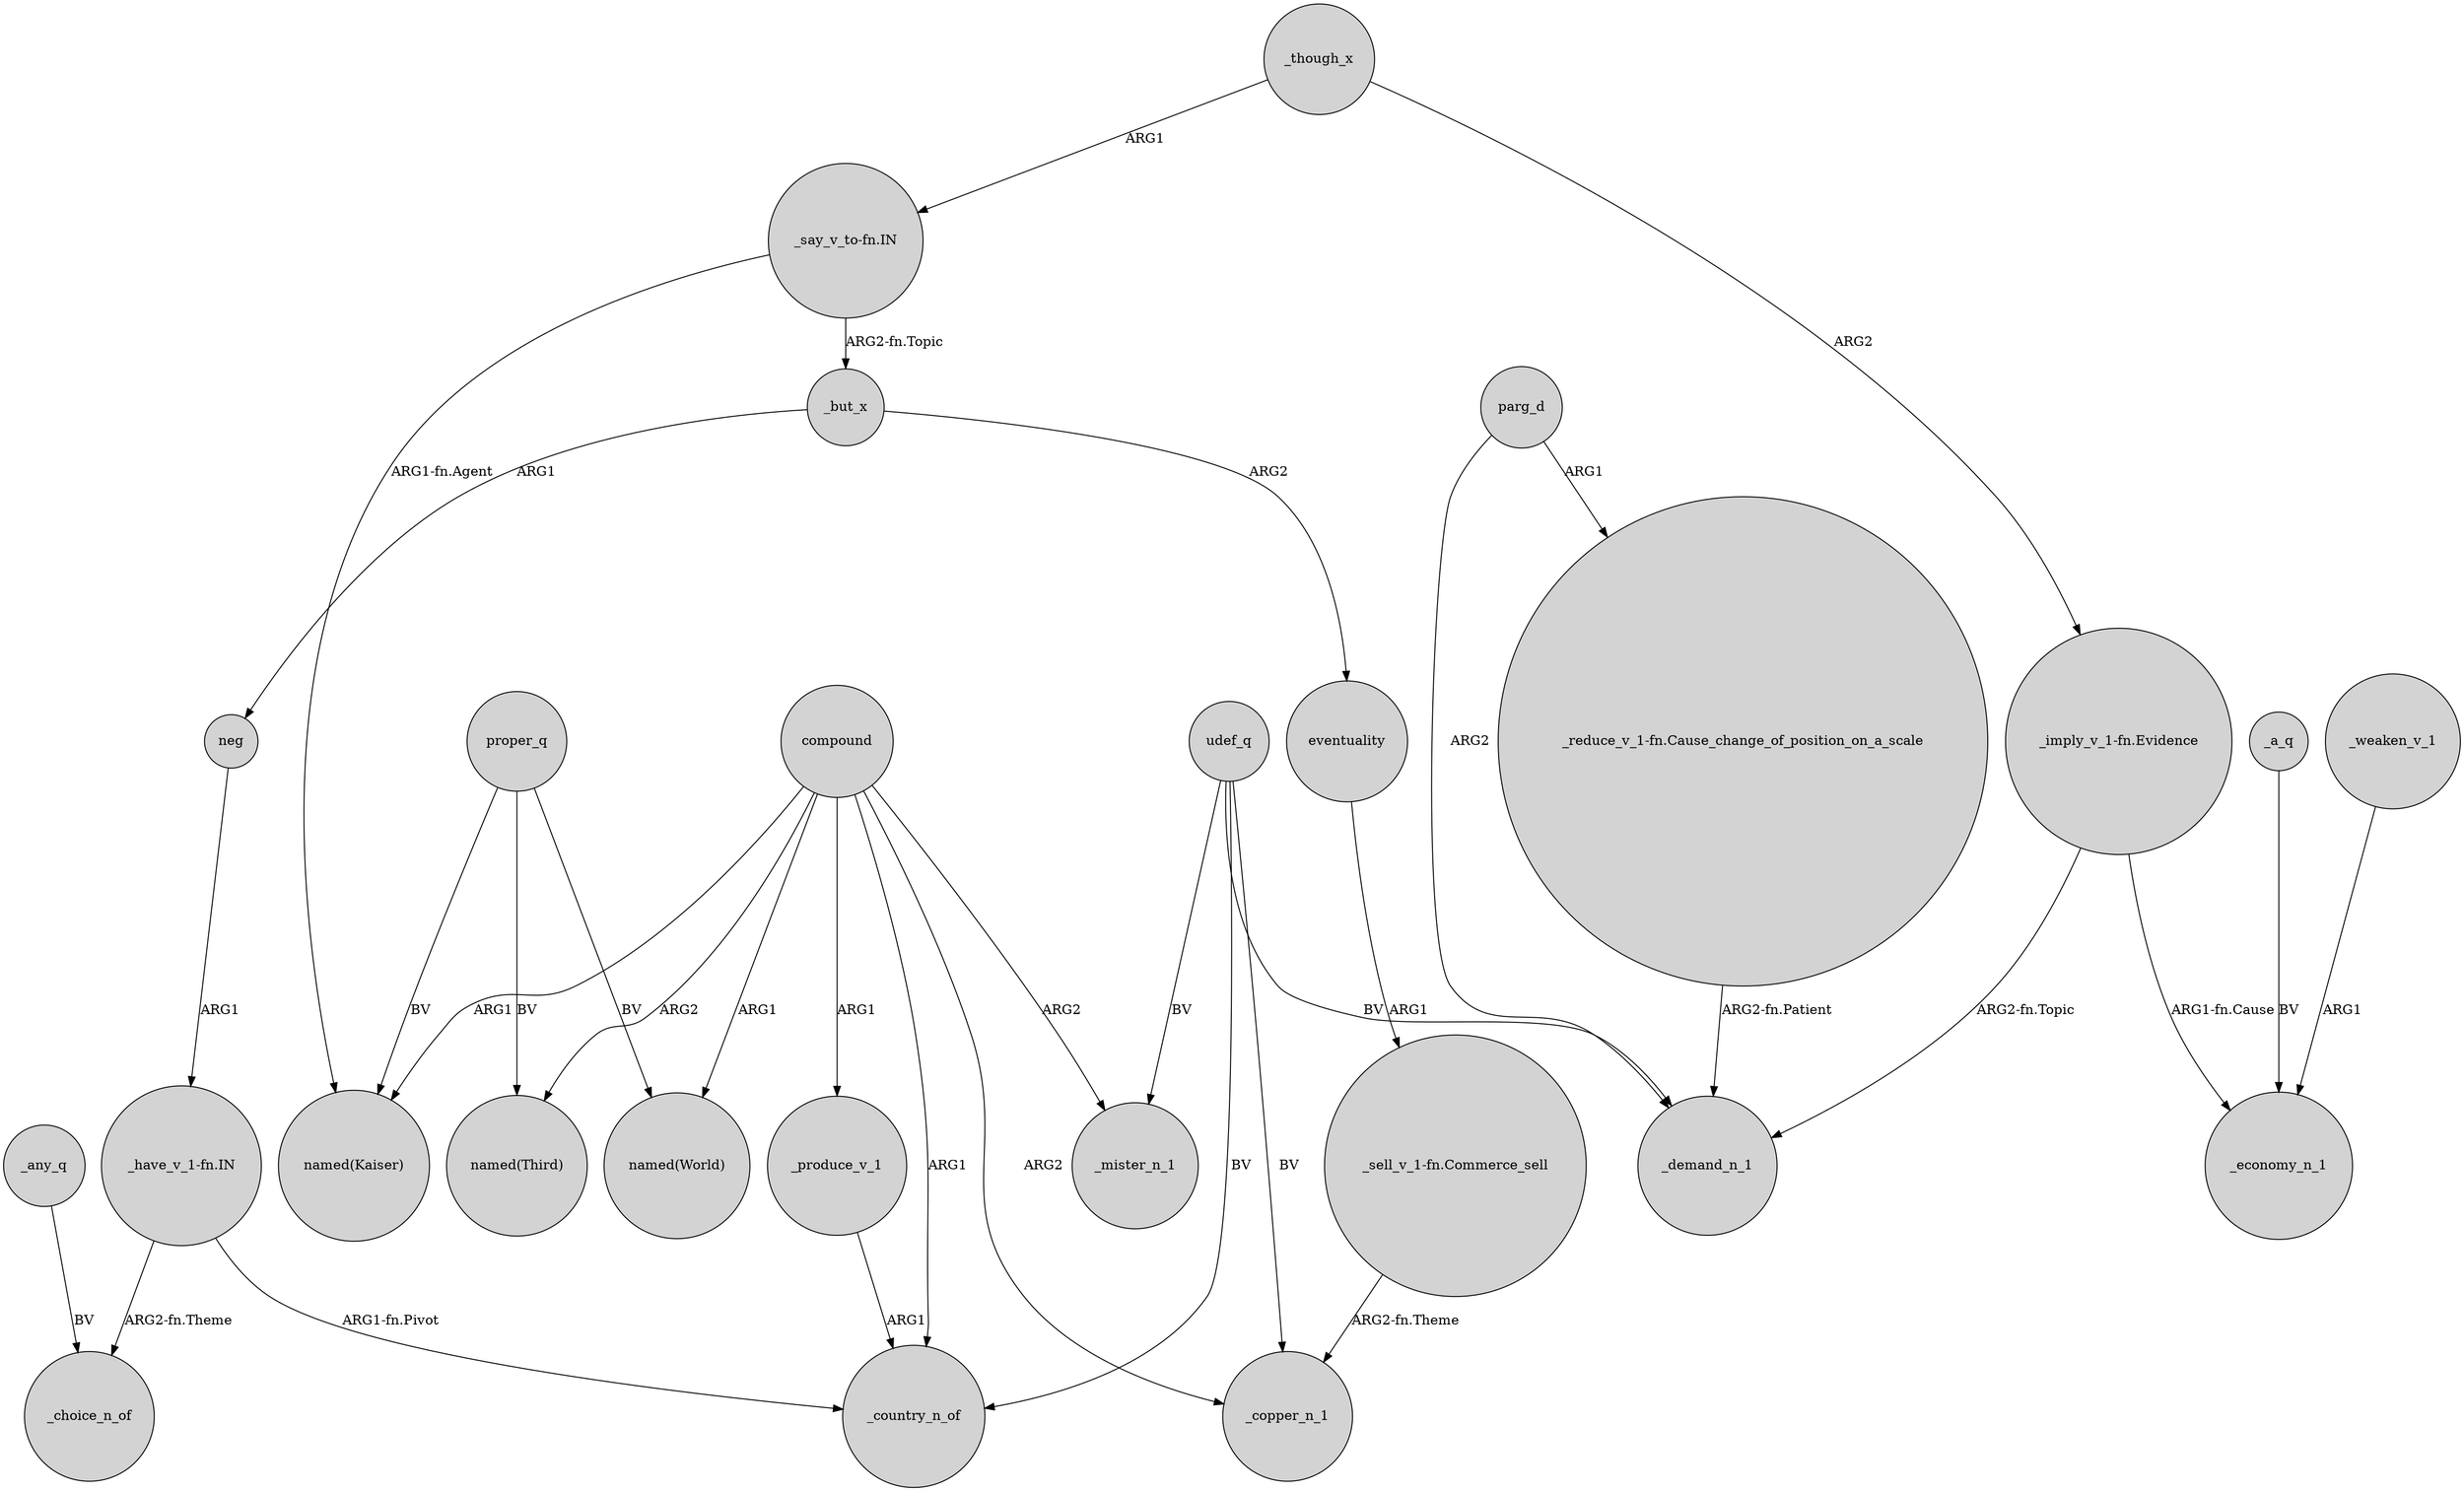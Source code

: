 digraph {
	node [shape=circle style=filled]
	"_have_v_1-fn.IN" -> _choice_n_of [label="ARG2-fn.Theme"]
	eventuality -> "_sell_v_1-fn.Commerce_sell" [label=ARG1]
	udef_q -> _copper_n_1 [label=BV]
	"_have_v_1-fn.IN" -> _country_n_of [label="ARG1-fn.Pivot"]
	"_say_v_to-fn.IN" -> _but_x [label="ARG2-fn.Topic"]
	"_reduce_v_1-fn.Cause_change_of_position_on_a_scale" -> _demand_n_1 [label="ARG2-fn.Patient"]
	neg -> "_have_v_1-fn.IN" [label=ARG1]
	compound -> _mister_n_1 [label=ARG2]
	compound -> _produce_v_1 [label=ARG1]
	_but_x -> neg [label=ARG1]
	udef_q -> _mister_n_1 [label=BV]
	"_imply_v_1-fn.Evidence" -> _economy_n_1 [label="ARG1-fn.Cause"]
	_but_x -> eventuality [label=ARG2]
	proper_q -> "named(Kaiser)" [label=BV]
	_a_q -> _economy_n_1 [label=BV]
	"_sell_v_1-fn.Commerce_sell" -> _copper_n_1 [label="ARG2-fn.Theme"]
	udef_q -> _country_n_of [label=BV]
	_though_x -> "_say_v_to-fn.IN" [label=ARG1]
	parg_d -> _demand_n_1 [label=ARG2]
	udef_q -> _demand_n_1 [label=BV]
	"_imply_v_1-fn.Evidence" -> _demand_n_1 [label="ARG2-fn.Topic"]
	compound -> _country_n_of [label=ARG1]
	compound -> "named(World)" [label=ARG1]
	proper_q -> "named(World)" [label=BV]
	_produce_v_1 -> _country_n_of [label=ARG1]
	"_say_v_to-fn.IN" -> "named(Kaiser)" [label="ARG1-fn.Agent"]
	proper_q -> "named(Third)" [label=BV]
	_any_q -> _choice_n_of [label=BV]
	compound -> _copper_n_1 [label=ARG2]
	parg_d -> "_reduce_v_1-fn.Cause_change_of_position_on_a_scale" [label=ARG1]
	_weaken_v_1 -> _economy_n_1 [label=ARG1]
	compound -> "named(Third)" [label=ARG2]
	_though_x -> "_imply_v_1-fn.Evidence" [label=ARG2]
	compound -> "named(Kaiser)" [label=ARG1]
}
